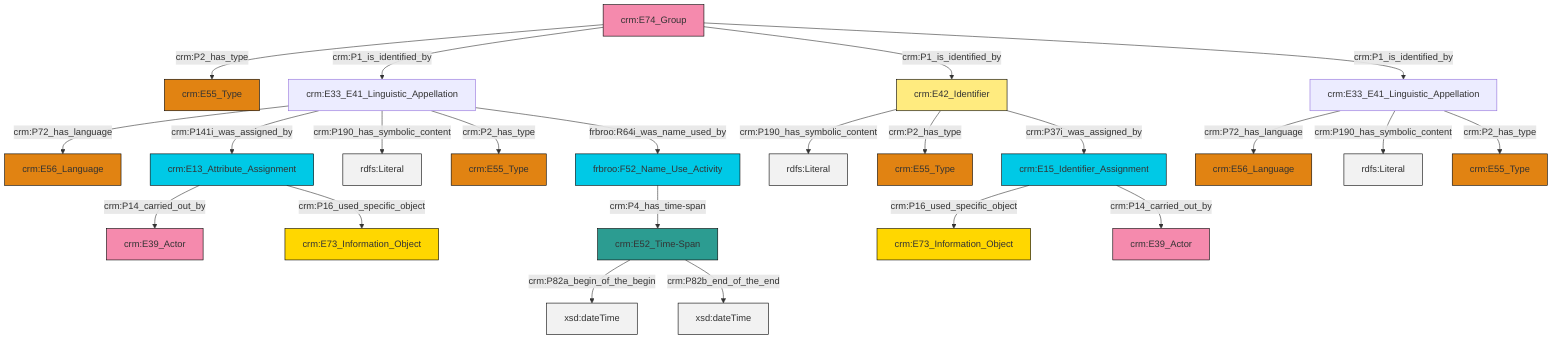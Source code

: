 graph TD
classDef Literal fill:#f2f2f2,stroke:#000000;
classDef CRM_Entity fill:#FFFFFF,stroke:#000000;
classDef Temporal_Entity fill:#00C9E6, stroke:#000000;
classDef Type fill:#E18312, stroke:#000000;
classDef Time-Span fill:#2C9C91, stroke:#000000;
classDef Appellation fill:#FFEB7F, stroke:#000000;
classDef Place fill:#008836, stroke:#000000;
classDef Persistent_Item fill:#B266B2, stroke:#000000;
classDef Conceptual_Object fill:#FFD700, stroke:#000000;
classDef Physical_Thing fill:#D2B48C, stroke:#000000;
classDef Actor fill:#f58aad, stroke:#000000;
classDef PC_Classes fill:#4ce600, stroke:#000000;
classDef Multi fill:#cccccc,stroke:#000000;

8["crm:E33_E41_Linguistic_Appellation"]:::Default -->|crm:P72_has_language| 9["crm:E56_Language"]:::Type
8["crm:E33_E41_Linguistic_Appellation"]:::Default -->|crm:P141i_was_assigned_by| 14["crm:E13_Attribute_Assignment"]:::Temporal_Entity
4["crm:E74_Group"]:::Actor -->|crm:P2_has_type| 10["crm:E55_Type"]:::Type
4["crm:E74_Group"]:::Actor -->|crm:P1_is_identified_by| 8["crm:E33_E41_Linguistic_Appellation"]:::Default
4["crm:E74_Group"]:::Actor -->|crm:P1_is_identified_by| 15["crm:E42_Identifier"]:::Appellation
8["crm:E33_E41_Linguistic_Appellation"]:::Default -->|crm:P190_has_symbolic_content| 20[rdfs:Literal]:::Literal
8["crm:E33_E41_Linguistic_Appellation"]:::Default -->|crm:P2_has_type| 21["crm:E55_Type"]:::Type
15["crm:E42_Identifier"]:::Appellation -->|crm:P190_has_symbolic_content| 22[rdfs:Literal]:::Literal
15["crm:E42_Identifier"]:::Appellation -->|crm:P2_has_type| 2["crm:E55_Type"]:::Type
18["crm:E15_Identifier_Assignment"]:::Temporal_Entity -->|crm:P16_used_specific_object| 23["crm:E73_Information_Object"]:::Conceptual_Object
4["crm:E74_Group"]:::Actor -->|crm:P1_is_identified_by| 0["crm:E33_E41_Linguistic_Appellation"]:::Default
0["crm:E33_E41_Linguistic_Appellation"]:::Default -->|crm:P72_has_language| 29["crm:E56_Language"]:::Type
15["crm:E42_Identifier"]:::Appellation -->|crm:P37i_was_assigned_by| 18["crm:E15_Identifier_Assignment"]:::Temporal_Entity
14["crm:E13_Attribute_Assignment"]:::Temporal_Entity -->|crm:P14_carried_out_by| 30["crm:E39_Actor"]:::Actor
0["crm:E33_E41_Linguistic_Appellation"]:::Default -->|crm:P190_has_symbolic_content| 33[rdfs:Literal]:::Literal
0["crm:E33_E41_Linguistic_Appellation"]:::Default -->|crm:P2_has_type| 6["crm:E55_Type"]:::Type
8["crm:E33_E41_Linguistic_Appellation"]:::Default -->|frbroo:R64i_was_name_used_by| 25["frbroo:F52_Name_Use_Activity"]:::Temporal_Entity
25["frbroo:F52_Name_Use_Activity"]:::Temporal_Entity -->|crm:P4_has_time-span| 16["crm:E52_Time-Span"]:::Time-Span
18["crm:E15_Identifier_Assignment"]:::Temporal_Entity -->|crm:P14_carried_out_by| 35["crm:E39_Actor"]:::Actor
16["crm:E52_Time-Span"]:::Time-Span -->|crm:P82a_begin_of_the_begin| 40[xsd:dateTime]:::Literal
14["crm:E13_Attribute_Assignment"]:::Temporal_Entity -->|crm:P16_used_specific_object| 12["crm:E73_Information_Object"]:::Conceptual_Object
16["crm:E52_Time-Span"]:::Time-Span -->|crm:P82b_end_of_the_end| 41[xsd:dateTime]:::Literal